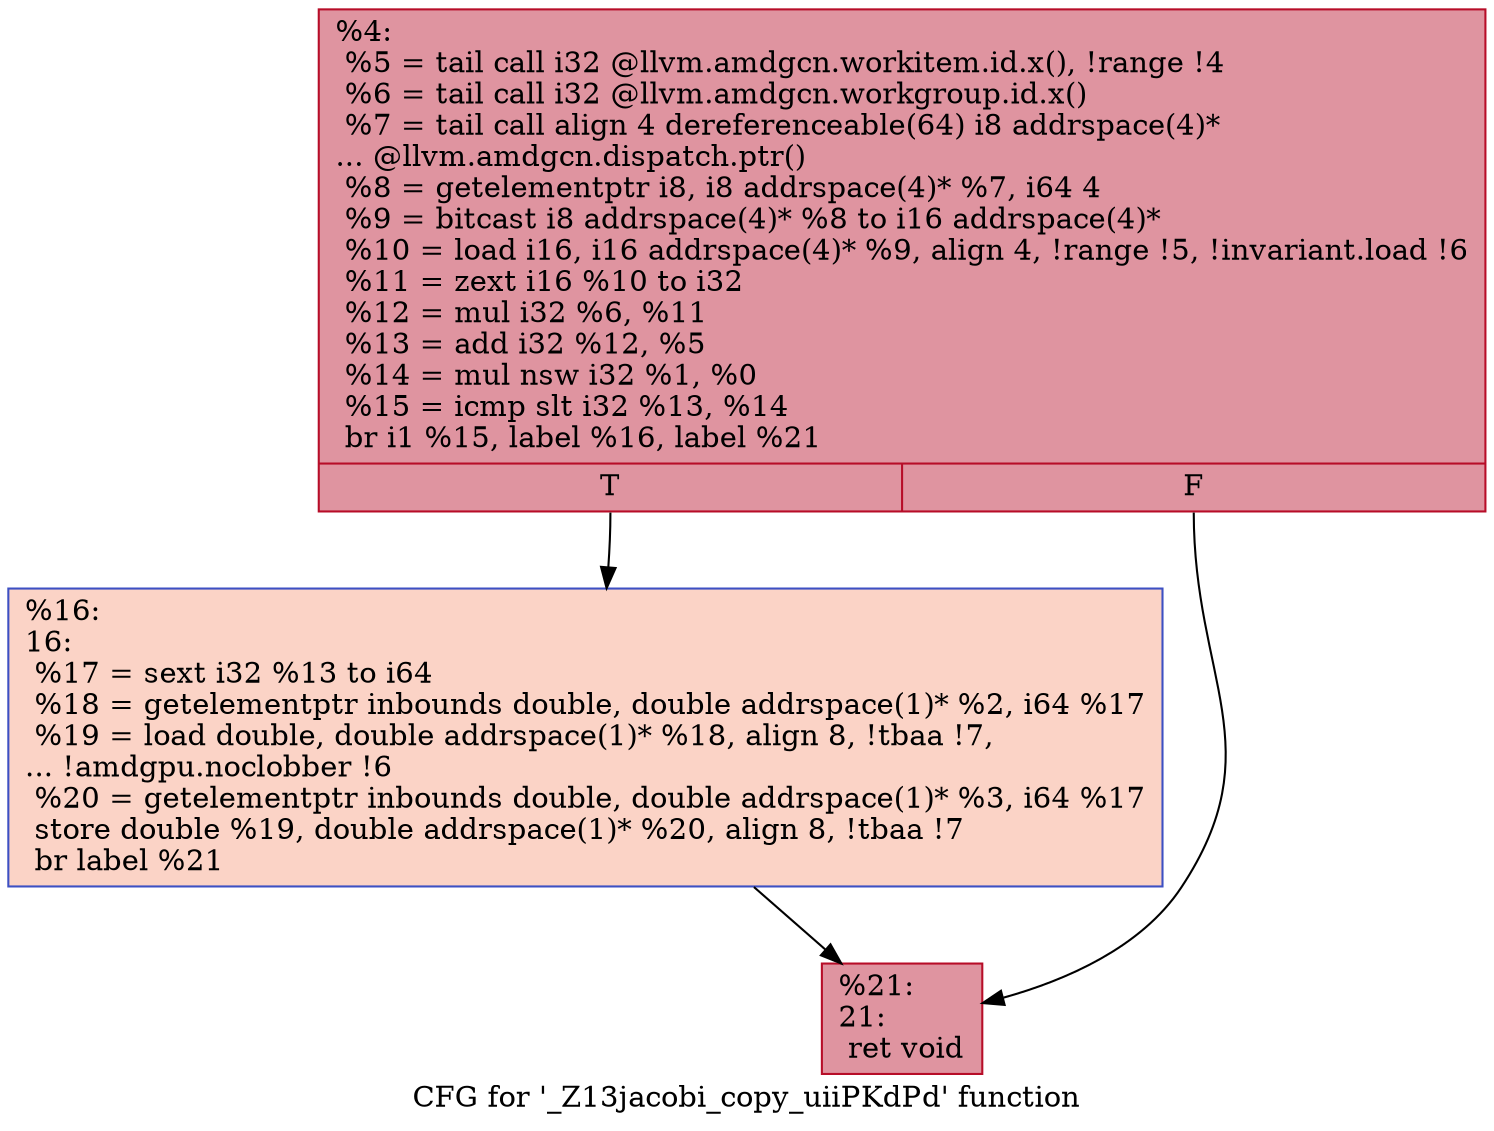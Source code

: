 digraph "CFG for '_Z13jacobi_copy_uiiPKdPd' function" {
	label="CFG for '_Z13jacobi_copy_uiiPKdPd' function";

	Node0x5199050 [shape=record,color="#b70d28ff", style=filled, fillcolor="#b70d2870",label="{%4:\l  %5 = tail call i32 @llvm.amdgcn.workitem.id.x(), !range !4\l  %6 = tail call i32 @llvm.amdgcn.workgroup.id.x()\l  %7 = tail call align 4 dereferenceable(64) i8 addrspace(4)*\l... @llvm.amdgcn.dispatch.ptr()\l  %8 = getelementptr i8, i8 addrspace(4)* %7, i64 4\l  %9 = bitcast i8 addrspace(4)* %8 to i16 addrspace(4)*\l  %10 = load i16, i16 addrspace(4)* %9, align 4, !range !5, !invariant.load !6\l  %11 = zext i16 %10 to i32\l  %12 = mul i32 %6, %11\l  %13 = add i32 %12, %5\l  %14 = mul nsw i32 %1, %0\l  %15 = icmp slt i32 %13, %14\l  br i1 %15, label %16, label %21\l|{<s0>T|<s1>F}}"];
	Node0x5199050:s0 -> Node0x51990a0;
	Node0x5199050:s1 -> Node0x519b070;
	Node0x51990a0 [shape=record,color="#3d50c3ff", style=filled, fillcolor="#f59c7d70",label="{%16:\l16:                                               \l  %17 = sext i32 %13 to i64\l  %18 = getelementptr inbounds double, double addrspace(1)* %2, i64 %17\l  %19 = load double, double addrspace(1)* %18, align 8, !tbaa !7,\l... !amdgpu.noclobber !6\l  %20 = getelementptr inbounds double, double addrspace(1)* %3, i64 %17\l  store double %19, double addrspace(1)* %20, align 8, !tbaa !7\l  br label %21\l}"];
	Node0x51990a0 -> Node0x519b070;
	Node0x519b070 [shape=record,color="#b70d28ff", style=filled, fillcolor="#b70d2870",label="{%21:\l21:                                               \l  ret void\l}"];
}
